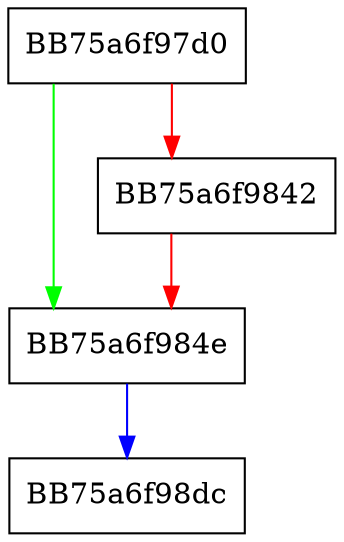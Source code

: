 digraph AddAction {
  node [shape="box"];
  graph [splines=ortho];
  BB75a6f97d0 -> BB75a6f984e [color="green"];
  BB75a6f97d0 -> BB75a6f9842 [color="red"];
  BB75a6f9842 -> BB75a6f984e [color="red"];
  BB75a6f984e -> BB75a6f98dc [color="blue"];
}